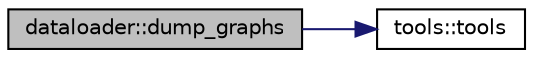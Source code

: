 digraph "dataloader::dump_graphs"
{
 // INTERACTIVE_SVG=YES
 // LATEX_PDF_SIZE
  edge [fontname="Helvetica",fontsize="10",labelfontname="Helvetica",labelfontsize="10"];
  node [fontname="Helvetica",fontsize="10",shape=record];
  rankdir="LR";
  Node1 [label="dataloader::dump_graphs",height=0.2,width=0.4,color="black", fillcolor="grey75", style="filled", fontcolor="black",tooltip=" "];
  Node1 -> Node2 [color="midnightblue",fontsize="10",style="solid",fontname="Helvetica"];
  Node2 [label="tools::tools",height=0.2,width=0.4,color="black", fillcolor="white", style="filled",URL="$classtools.html#af0028ec6242448428f7c548b6e7cb714",tooltip="Constructor for the tools class."];
}
